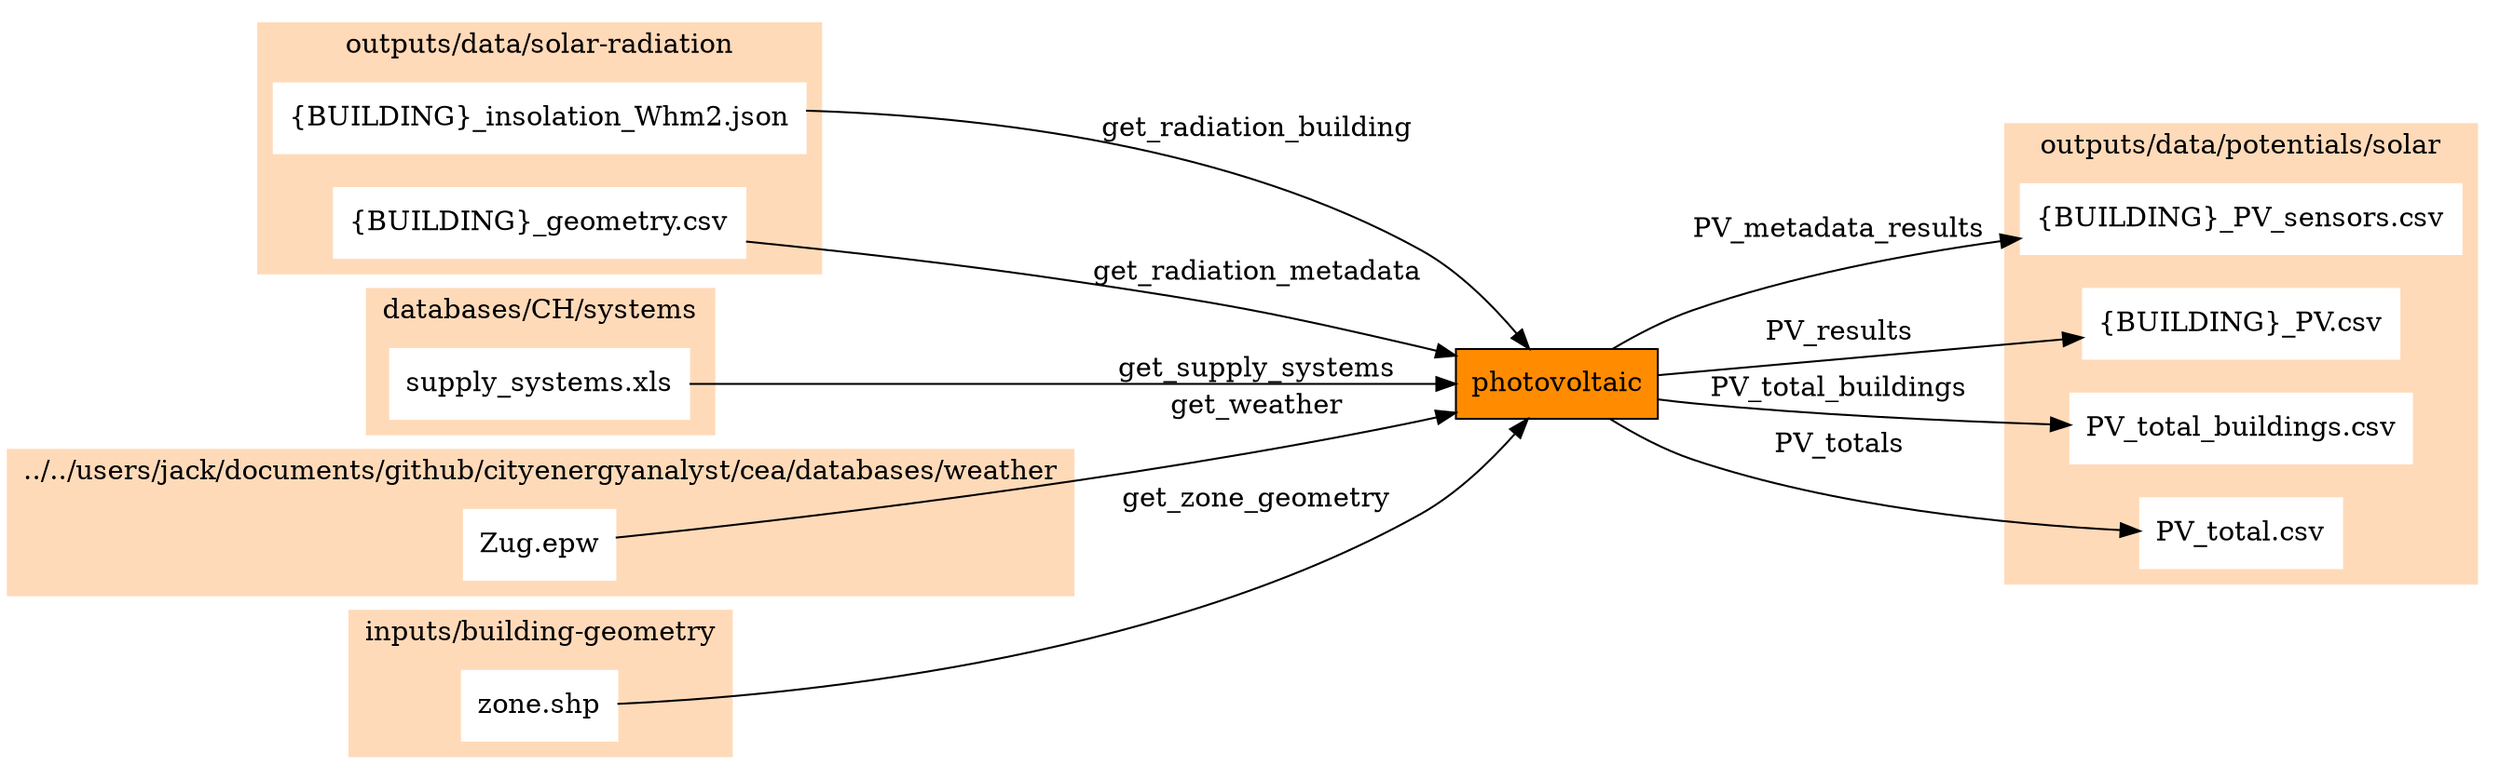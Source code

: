 digraph trace_inputlocator {
    rankdir="LR";
    node [shape=box];
    graph [overlap = false];
    "photovoltaic"[style=filled, fillcolor=darkorange];
    "{BUILDING}_insolation_Whm2.json" -> "photovoltaic"[label="get_radiation_building"]
    "{BUILDING}_geometry.csv" -> "photovoltaic"[label="get_radiation_metadata"]
    "supply_systems.xls" -> "photovoltaic"[label="get_supply_systems"]
    "Zug.epw" -> "photovoltaic"[label="get_weather"]
    "zone.shp" -> "photovoltaic"[label="get_zone_geometry"]
    "photovoltaic" -> "{BUILDING}_PV_sensors.csv"[label="PV_metadata_results"]
    "photovoltaic" -> "{BUILDING}_PV.csv"[label="PV_results"]
    "photovoltaic" -> "PV_total_buildings.csv"[label="PV_total_buildings"]
    "photovoltaic" -> "PV_total.csv"[label="PV_totals"]
    subgraph cluster_0 {
        style = filled;
        color = peachpuff;
        label="../../users/jack/documents/github/cityenergyanalyst/cea/databases/weather";
    "Zug.epw"[style=filled, color=white]
    }
    subgraph cluster_1 {
        style = filled;
        color = peachpuff;
        label="databases/CH/systems";
    "supply_systems.xls"[style=filled, color=white]
    }
    subgraph cluster_2 {
        style = filled;
        color = peachpuff;
        label="inputs/building-geometry";
    "zone.shp"[style=filled, color=white]
    }
    subgraph cluster_3 {
        style = filled;
        color = peachpuff;
        label="outputs/data/potentials/solar";
    "{BUILDING}_PV_sensors.csv"[style=filled, color=white]
    "{BUILDING}_PV.csv"[style=filled, color=white]
    "PV_total_buildings.csv"[style=filled, color=white]
    "PV_total.csv"[style=filled, color=white]
    }
    subgraph cluster_4 {
        style = filled;
        color = peachpuff;
        label="outputs/data/solar-radiation";
    "{BUILDING}_insolation_Whm2.json"[style=filled, color=white]
    "{BUILDING}_geometry.csv"[style=filled, color=white]
    }
    }